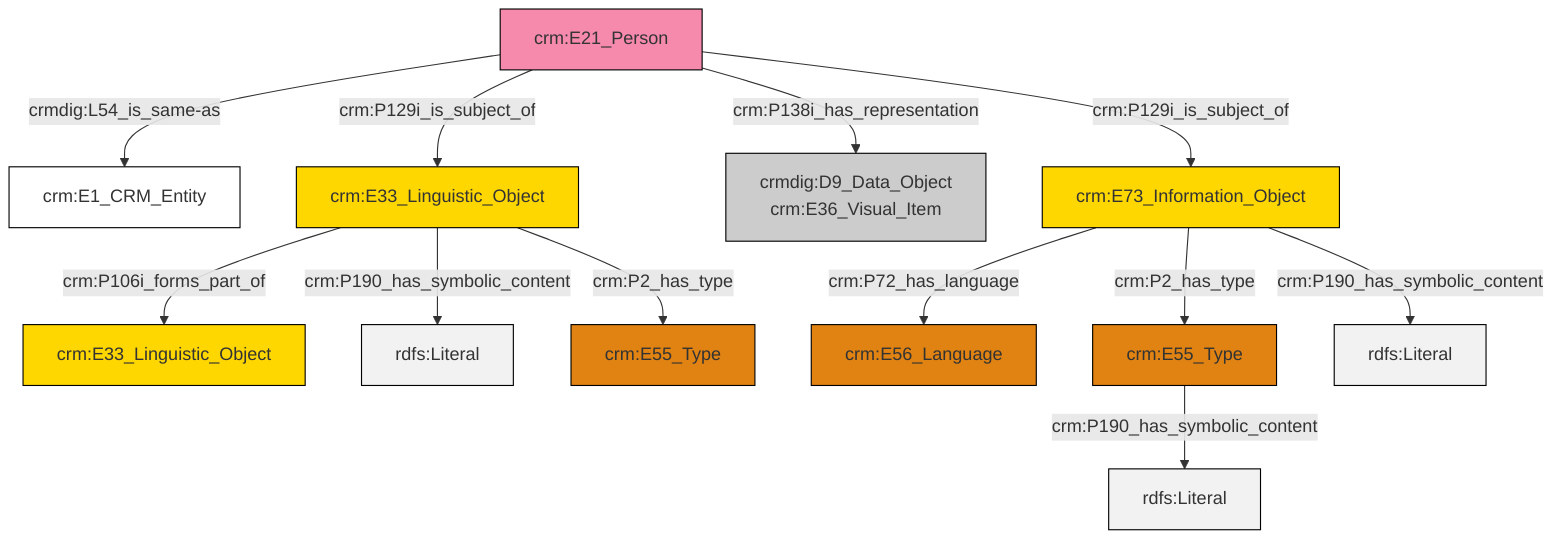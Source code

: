 graph TD
classDef Literal fill:#f2f2f2,stroke:#000000;
classDef CRM_Entity fill:#FFFFFF,stroke:#000000;
classDef Temporal_Entity fill:#00C9E6, stroke:#000000;
classDef Type fill:#E18312, stroke:#000000;
classDef Time-Span fill:#2C9C91, stroke:#000000;
classDef Appellation fill:#FFEB7F, stroke:#000000;
classDef Place fill:#008836, stroke:#000000;
classDef Persistent_Item fill:#B266B2, stroke:#000000;
classDef Conceptual_Object fill:#FFD700, stroke:#000000;
classDef Physical_Thing fill:#D2B48C, stroke:#000000;
classDef Actor fill:#f58aad, stroke:#000000;
classDef PC_Classes fill:#4ce600, stroke:#000000;
classDef Multi fill:#cccccc,stroke:#000000;

4["crm:E33_Linguistic_Object"]:::Conceptual_Object -->|crm:P106i_forms_part_of| 5["crm:E33_Linguistic_Object"]:::Conceptual_Object
7["crm:E21_Person"]:::Actor -->|crmdig:L54_is_same-as| 8["crm:E1_CRM_Entity"]:::CRM_Entity
7["crm:E21_Person"]:::Actor -->|crm:P129i_is_subject_of| 4["crm:E33_Linguistic_Object"]:::Conceptual_Object
11["crm:E73_Information_Object"]:::Conceptual_Object -->|crm:P72_has_language| 12["crm:E56_Language"]:::Type
11["crm:E73_Information_Object"]:::Conceptual_Object -->|crm:P2_has_type| 9["crm:E55_Type"]:::Type
4["crm:E33_Linguistic_Object"]:::Conceptual_Object -->|crm:P190_has_symbolic_content| 15[rdfs:Literal]:::Literal
7["crm:E21_Person"]:::Actor -->|crm:P138i_has_representation| 0["crmdig:D9_Data_Object<br>crm:E36_Visual_Item"]:::Multi
4["crm:E33_Linguistic_Object"]:::Conceptual_Object -->|crm:P2_has_type| 2["crm:E55_Type"]:::Type
9["crm:E55_Type"]:::Type -->|crm:P190_has_symbolic_content| 17[rdfs:Literal]:::Literal
7["crm:E21_Person"]:::Actor -->|crm:P129i_is_subject_of| 11["crm:E73_Information_Object"]:::Conceptual_Object
11["crm:E73_Information_Object"]:::Conceptual_Object -->|crm:P190_has_symbolic_content| 21[rdfs:Literal]:::Literal